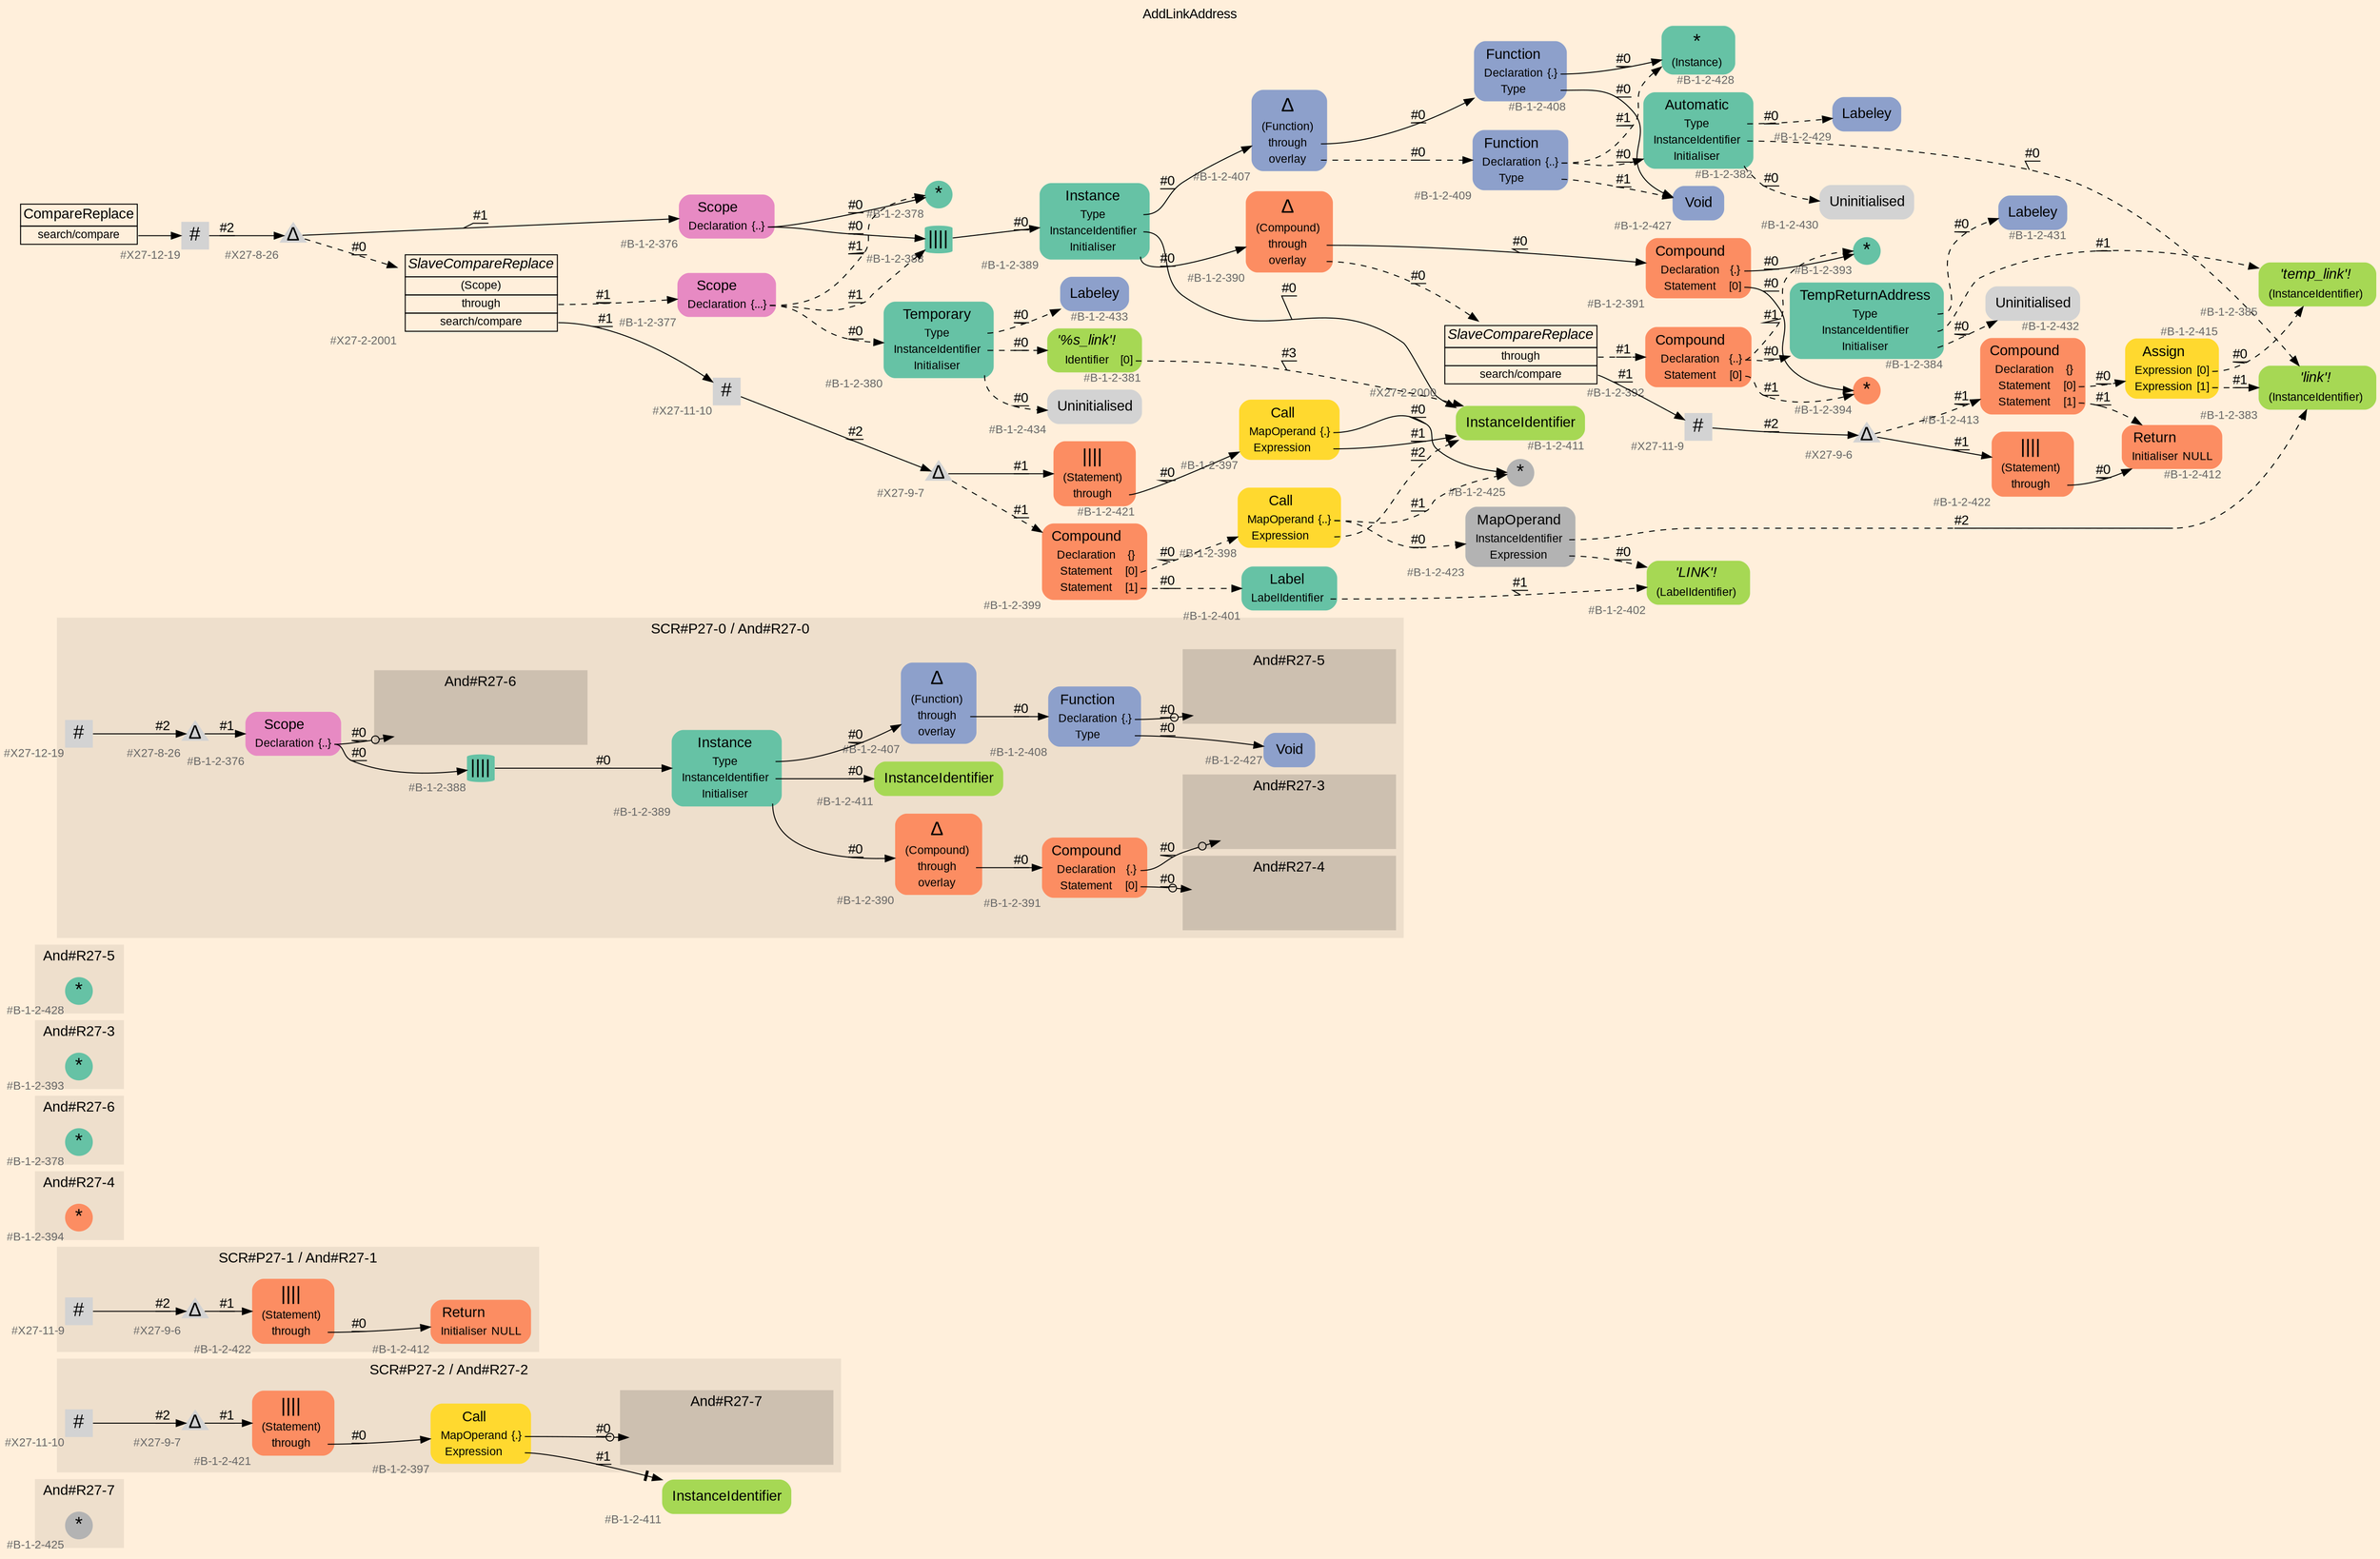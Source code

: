 digraph "AddLinkAddress" {
label = "AddLinkAddress"
labelloc = t
graph [
    rankdir = "LR"
    ranksep = 0.3
    bgcolor = antiquewhite1
    color = black
    fontcolor = black
    fontname = "Arial"
];
node [
    fontname = "Arial"
];
edge [
    fontname = "Arial"
];

// -------------------- figure And#R27-7 --------------------
// -------- region And#R27-7 ----------
subgraph "clusterAnd#R27-7" {
    label = "And#R27-7"
    style = "filled"
    color = antiquewhite2
    fontsize = "15"
    // -------- block And#R27-7/#B-1-2-425 ----------
    "And#R27-7/#B-1-2-425" [
        fillcolor = "/set28/8"
        xlabel = "#B-1-2-425"
        fontsize = "12"
        fontcolor = grey40
        shape = "circle"
        label = <<FONT COLOR="black" POINT-SIZE="20">*</FONT>>
        style = "filled"
        penwidth = 0.0
        fixedsize = true
        width = 0.4
        height = 0.4
    ];
    
}


// -------------------- figure And#R27-2 --------------------
// -------- region And#R27-2 ----------
subgraph "clusterAnd#R27-2" {
    label = "SCR#P27-2 / And#R27-2"
    style = "filled"
    color = antiquewhite2
    fontsize = "15"
    // -------- block And#R27-2/#B-1-2-397 ----------
    "And#R27-2/#B-1-2-397" [
        fillcolor = "/set28/6"
        xlabel = "#B-1-2-397"
        fontsize = "12"
        fontcolor = grey40
        shape = "plaintext"
        label = <<TABLE BORDER="0" CELLBORDER="0" CELLSPACING="0">
         <TR><TD><FONT COLOR="black" POINT-SIZE="15">Call</FONT></TD></TR>
         <TR><TD><FONT COLOR="black" POINT-SIZE="12">MapOperand</FONT></TD><TD PORT="port0"><FONT COLOR="black" POINT-SIZE="12">{.}</FONT></TD></TR>
         <TR><TD><FONT COLOR="black" POINT-SIZE="12">Expression</FONT></TD><TD PORT="port1"></TD></TR>
        </TABLE>>
        style = "rounded,filled"
    ];
    
    // -------- block And#R27-2/#B-1-2-421 ----------
    "And#R27-2/#B-1-2-421" [
        fillcolor = "/set28/2"
        xlabel = "#B-1-2-421"
        fontsize = "12"
        fontcolor = grey40
        shape = "plaintext"
        label = <<TABLE BORDER="0" CELLBORDER="0" CELLSPACING="0">
         <TR><TD><FONT COLOR="black" POINT-SIZE="20">||||</FONT></TD></TR>
         <TR><TD><FONT COLOR="black" POINT-SIZE="12">(Statement)</FONT></TD><TD PORT="port0"></TD></TR>
         <TR><TD><FONT COLOR="black" POINT-SIZE="12">through</FONT></TD><TD PORT="port1"></TD></TR>
        </TABLE>>
        style = "rounded,filled"
    ];
    
    // -------- block And#R27-2/#X27-9-7 ----------
    "And#R27-2/#X27-9-7" [
        xlabel = "#X27-9-7"
        fontsize = "12"
        fontcolor = grey40
        shape = "triangle"
        label = <<FONT COLOR="black" POINT-SIZE="20">Δ</FONT>>
        style = "filled"
        penwidth = 0.0
        fixedsize = true
        width = 0.4
        height = 0.4
    ];
    
    // -------- block And#R27-2/#X27-11-10 ----------
    "And#R27-2/#X27-11-10" [
        xlabel = "#X27-11-10"
        fontsize = "12"
        fontcolor = grey40
        shape = "square"
        label = <<FONT COLOR="black" POINT-SIZE="20">#</FONT>>
        style = "filled"
        penwidth = 0.0
        fixedsize = true
        width = 0.4
        height = 0.4
    ];
    
    // -------- region And#R27-2/And#R27-7 ----------
    subgraph "clusterAnd#R27-2/And#R27-7" {
        label = "And#R27-7"
        style = "filled"
        color = antiquewhite3
        fontsize = "15"
        // -------- block And#R27-2/And#R27-7/#B-1-2-425 ----------
        "And#R27-2/And#R27-7/#B-1-2-425" [
            fillcolor = "/set28/8"
            xlabel = "#B-1-2-425"
            fontsize = "12"
            fontcolor = grey40
            shape = "none"
            style = "invisible"
        ];
        
    }
    
}

// -------- block And#R27-2/#B-1-2-411 ----------
"And#R27-2/#B-1-2-411" [
    fillcolor = "/set28/5"
    xlabel = "#B-1-2-411"
    fontsize = "12"
    fontcolor = grey40
    shape = "plaintext"
    label = <<TABLE BORDER="0" CELLBORDER="0" CELLSPACING="0">
     <TR><TD><FONT COLOR="black" POINT-SIZE="15">InstanceIdentifier</FONT></TD></TR>
    </TABLE>>
    style = "rounded,filled"
];

"And#R27-2/#B-1-2-397":port0 -> "And#R27-2/And#R27-7/#B-1-2-425" [
    arrowhead="normalnoneodot"
    label = "#0"
    decorate = true
    color = black
    fontcolor = black
];

"And#R27-2/#B-1-2-397":port1 -> "And#R27-2/#B-1-2-411" [
    arrowhead="normalnonetee"
    label = "#1"
    decorate = true
    color = black
    fontcolor = black
];

"And#R27-2/#B-1-2-421":port1 -> "And#R27-2/#B-1-2-397" [
    label = "#0"
    decorate = true
    color = black
    fontcolor = black
];

"And#R27-2/#X27-9-7" -> "And#R27-2/#B-1-2-421" [
    label = "#1"
    decorate = true
    color = black
    fontcolor = black
];

"And#R27-2/#X27-11-10" -> "And#R27-2/#X27-9-7" [
    label = "#2"
    decorate = true
    color = black
    fontcolor = black
];


// -------------------- figure And#R27-1 --------------------
// -------- region And#R27-1 ----------
subgraph "clusterAnd#R27-1" {
    label = "SCR#P27-1 / And#R27-1"
    style = "filled"
    color = antiquewhite2
    fontsize = "15"
    // -------- block And#R27-1/#B-1-2-422 ----------
    "And#R27-1/#B-1-2-422" [
        fillcolor = "/set28/2"
        xlabel = "#B-1-2-422"
        fontsize = "12"
        fontcolor = grey40
        shape = "plaintext"
        label = <<TABLE BORDER="0" CELLBORDER="0" CELLSPACING="0">
         <TR><TD><FONT COLOR="black" POINT-SIZE="20">||||</FONT></TD></TR>
         <TR><TD><FONT COLOR="black" POINT-SIZE="12">(Statement)</FONT></TD><TD PORT="port0"></TD></TR>
         <TR><TD><FONT COLOR="black" POINT-SIZE="12">through</FONT></TD><TD PORT="port1"></TD></TR>
        </TABLE>>
        style = "rounded,filled"
    ];
    
    // -------- block And#R27-1/#B-1-2-412 ----------
    "And#R27-1/#B-1-2-412" [
        fillcolor = "/set28/2"
        xlabel = "#B-1-2-412"
        fontsize = "12"
        fontcolor = grey40
        shape = "plaintext"
        label = <<TABLE BORDER="0" CELLBORDER="0" CELLSPACING="0">
         <TR><TD><FONT COLOR="black" POINT-SIZE="15">Return</FONT></TD></TR>
         <TR><TD><FONT COLOR="black" POINT-SIZE="12">Initialiser</FONT></TD><TD PORT="port0"><FONT COLOR="black" POINT-SIZE="12">NULL</FONT></TD></TR>
        </TABLE>>
        style = "rounded,filled"
    ];
    
    // -------- block And#R27-1/#X27-9-6 ----------
    "And#R27-1/#X27-9-6" [
        xlabel = "#X27-9-6"
        fontsize = "12"
        fontcolor = grey40
        shape = "triangle"
        label = <<FONT COLOR="black" POINT-SIZE="20">Δ</FONT>>
        style = "filled"
        penwidth = 0.0
        fixedsize = true
        width = 0.4
        height = 0.4
    ];
    
    // -------- block And#R27-1/#X27-11-9 ----------
    "And#R27-1/#X27-11-9" [
        xlabel = "#X27-11-9"
        fontsize = "12"
        fontcolor = grey40
        shape = "square"
        label = <<FONT COLOR="black" POINT-SIZE="20">#</FONT>>
        style = "filled"
        penwidth = 0.0
        fixedsize = true
        width = 0.4
        height = 0.4
    ];
    
}

"And#R27-1/#B-1-2-422":port1 -> "And#R27-1/#B-1-2-412" [
    label = "#0"
    decorate = true
    color = black
    fontcolor = black
];

"And#R27-1/#X27-9-6" -> "And#R27-1/#B-1-2-422" [
    label = "#1"
    decorate = true
    color = black
    fontcolor = black
];

"And#R27-1/#X27-11-9" -> "And#R27-1/#X27-9-6" [
    label = "#2"
    decorate = true
    color = black
    fontcolor = black
];


// -------------------- figure And#R27-4 --------------------
// -------- region And#R27-4 ----------
subgraph "clusterAnd#R27-4" {
    label = "And#R27-4"
    style = "filled"
    color = antiquewhite2
    fontsize = "15"
    // -------- block And#R27-4/#B-1-2-394 ----------
    "And#R27-4/#B-1-2-394" [
        fillcolor = "/set28/2"
        xlabel = "#B-1-2-394"
        fontsize = "12"
        fontcolor = grey40
        shape = "circle"
        label = <<FONT COLOR="black" POINT-SIZE="20">*</FONT>>
        style = "filled"
        penwidth = 0.0
        fixedsize = true
        width = 0.4
        height = 0.4
    ];
    
}


// -------------------- figure And#R27-6 --------------------
// -------- region And#R27-6 ----------
subgraph "clusterAnd#R27-6" {
    label = "And#R27-6"
    style = "filled"
    color = antiquewhite2
    fontsize = "15"
    // -------- block And#R27-6/#B-1-2-378 ----------
    "And#R27-6/#B-1-2-378" [
        fillcolor = "/set28/1"
        xlabel = "#B-1-2-378"
        fontsize = "12"
        fontcolor = grey40
        shape = "circle"
        label = <<FONT COLOR="black" POINT-SIZE="20">*</FONT>>
        style = "filled"
        penwidth = 0.0
        fixedsize = true
        width = 0.4
        height = 0.4
    ];
    
}


// -------------------- figure And#R27-3 --------------------
// -------- region And#R27-3 ----------
subgraph "clusterAnd#R27-3" {
    label = "And#R27-3"
    style = "filled"
    color = antiquewhite2
    fontsize = "15"
    // -------- block And#R27-3/#B-1-2-393 ----------
    "And#R27-3/#B-1-2-393" [
        fillcolor = "/set28/1"
        xlabel = "#B-1-2-393"
        fontsize = "12"
        fontcolor = grey40
        shape = "circle"
        label = <<FONT COLOR="black" POINT-SIZE="20">*</FONT>>
        style = "filled"
        penwidth = 0.0
        fixedsize = true
        width = 0.4
        height = 0.4
    ];
    
}


// -------------------- figure And#R27-5 --------------------
// -------- region And#R27-5 ----------
subgraph "clusterAnd#R27-5" {
    label = "And#R27-5"
    style = "filled"
    color = antiquewhite2
    fontsize = "15"
    // -------- block And#R27-5/#B-1-2-428 ----------
    "And#R27-5/#B-1-2-428" [
        fillcolor = "/set28/1"
        xlabel = "#B-1-2-428"
        fontsize = "12"
        fontcolor = grey40
        shape = "circle"
        label = <<FONT COLOR="black" POINT-SIZE="20">*</FONT>>
        style = "filled"
        penwidth = 0.0
        fixedsize = true
        width = 0.4
        height = 0.4
    ];
    
}


// -------------------- figure And#R27-0 --------------------
// -------- region And#R27-0 ----------
subgraph "clusterAnd#R27-0" {
    label = "SCR#P27-0 / And#R27-0"
    style = "filled"
    color = antiquewhite2
    fontsize = "15"
    // -------- block And#R27-0/#B-1-2-408 ----------
    "And#R27-0/#B-1-2-408" [
        fillcolor = "/set28/3"
        xlabel = "#B-1-2-408"
        fontsize = "12"
        fontcolor = grey40
        shape = "plaintext"
        label = <<TABLE BORDER="0" CELLBORDER="0" CELLSPACING="0">
         <TR><TD><FONT COLOR="black" POINT-SIZE="15">Function</FONT></TD></TR>
         <TR><TD><FONT COLOR="black" POINT-SIZE="12">Declaration</FONT></TD><TD PORT="port0"><FONT COLOR="black" POINT-SIZE="12">{.}</FONT></TD></TR>
         <TR><TD><FONT COLOR="black" POINT-SIZE="12">Type</FONT></TD><TD PORT="port1"></TD></TR>
        </TABLE>>
        style = "rounded,filled"
    ];
    
    // -------- block And#R27-0/#B-1-2-391 ----------
    "And#R27-0/#B-1-2-391" [
        fillcolor = "/set28/2"
        xlabel = "#B-1-2-391"
        fontsize = "12"
        fontcolor = grey40
        shape = "plaintext"
        label = <<TABLE BORDER="0" CELLBORDER="0" CELLSPACING="0">
         <TR><TD><FONT COLOR="black" POINT-SIZE="15">Compound</FONT></TD></TR>
         <TR><TD><FONT COLOR="black" POINT-SIZE="12">Declaration</FONT></TD><TD PORT="port0"><FONT COLOR="black" POINT-SIZE="12">{.}</FONT></TD></TR>
         <TR><TD><FONT COLOR="black" POINT-SIZE="12">Statement</FONT></TD><TD PORT="port1"><FONT COLOR="black" POINT-SIZE="12">[0]</FONT></TD></TR>
        </TABLE>>
        style = "rounded,filled"
    ];
    
    // -------- block And#R27-0/#B-1-2-389 ----------
    "And#R27-0/#B-1-2-389" [
        fillcolor = "/set28/1"
        xlabel = "#B-1-2-389"
        fontsize = "12"
        fontcolor = grey40
        shape = "plaintext"
        label = <<TABLE BORDER="0" CELLBORDER="0" CELLSPACING="0">
         <TR><TD><FONT COLOR="black" POINT-SIZE="15">Instance</FONT></TD></TR>
         <TR><TD><FONT COLOR="black" POINT-SIZE="12">Type</FONT></TD><TD PORT="port0"></TD></TR>
         <TR><TD><FONT COLOR="black" POINT-SIZE="12">InstanceIdentifier</FONT></TD><TD PORT="port1"></TD></TR>
         <TR><TD><FONT COLOR="black" POINT-SIZE="12">Initialiser</FONT></TD><TD PORT="port2"></TD></TR>
        </TABLE>>
        style = "rounded,filled"
    ];
    
    // -------- block And#R27-0/#B-1-2-407 ----------
    "And#R27-0/#B-1-2-407" [
        fillcolor = "/set28/3"
        xlabel = "#B-1-2-407"
        fontsize = "12"
        fontcolor = grey40
        shape = "plaintext"
        label = <<TABLE BORDER="0" CELLBORDER="0" CELLSPACING="0">
         <TR><TD><FONT COLOR="black" POINT-SIZE="20">Δ</FONT></TD></TR>
         <TR><TD><FONT COLOR="black" POINT-SIZE="12">(Function)</FONT></TD><TD PORT="port0"></TD></TR>
         <TR><TD><FONT COLOR="black" POINT-SIZE="12">through</FONT></TD><TD PORT="port1"></TD></TR>
         <TR><TD><FONT COLOR="black" POINT-SIZE="12">overlay</FONT></TD><TD PORT="port2"></TD></TR>
        </TABLE>>
        style = "rounded,filled"
    ];
    
    // -------- block And#R27-0/#B-1-2-390 ----------
    "And#R27-0/#B-1-2-390" [
        fillcolor = "/set28/2"
        xlabel = "#B-1-2-390"
        fontsize = "12"
        fontcolor = grey40
        shape = "plaintext"
        label = <<TABLE BORDER="0" CELLBORDER="0" CELLSPACING="0">
         <TR><TD><FONT COLOR="black" POINT-SIZE="20">Δ</FONT></TD></TR>
         <TR><TD><FONT COLOR="black" POINT-SIZE="12">(Compound)</FONT></TD><TD PORT="port0"></TD></TR>
         <TR><TD><FONT COLOR="black" POINT-SIZE="12">through</FONT></TD><TD PORT="port1"></TD></TR>
         <TR><TD><FONT COLOR="black" POINT-SIZE="12">overlay</FONT></TD><TD PORT="port2"></TD></TR>
        </TABLE>>
        style = "rounded,filled"
    ];
    
    // -------- block And#R27-0/#B-1-2-376 ----------
    "And#R27-0/#B-1-2-376" [
        fillcolor = "/set28/4"
        xlabel = "#B-1-2-376"
        fontsize = "12"
        fontcolor = grey40
        shape = "plaintext"
        label = <<TABLE BORDER="0" CELLBORDER="0" CELLSPACING="0">
         <TR><TD><FONT COLOR="black" POINT-SIZE="15">Scope</FONT></TD></TR>
         <TR><TD><FONT COLOR="black" POINT-SIZE="12">Declaration</FONT></TD><TD PORT="port0"><FONT COLOR="black" POINT-SIZE="12">{..}</FONT></TD></TR>
        </TABLE>>
        style = "rounded,filled"
    ];
    
    // -------- block And#R27-0/#B-1-2-388 ----------
    "And#R27-0/#B-1-2-388" [
        fillcolor = "/set28/1"
        xlabel = "#B-1-2-388"
        fontsize = "12"
        fontcolor = grey40
        shape = "cylinder"
        label = <<FONT COLOR="black" POINT-SIZE="20">||||</FONT>>
        style = "filled"
        penwidth = 0.0
        fixedsize = true
        width = 0.4
        height = 0.4
    ];
    
    // -------- block And#R27-0/#X27-12-19 ----------
    "And#R27-0/#X27-12-19" [
        xlabel = "#X27-12-19"
        fontsize = "12"
        fontcolor = grey40
        shape = "square"
        label = <<FONT COLOR="black" POINT-SIZE="20">#</FONT>>
        style = "filled"
        penwidth = 0.0
        fixedsize = true
        width = 0.4
        height = 0.4
    ];
    
    // -------- block And#R27-0/#B-1-2-427 ----------
    "And#R27-0/#B-1-2-427" [
        fillcolor = "/set28/3"
        xlabel = "#B-1-2-427"
        fontsize = "12"
        fontcolor = grey40
        shape = "plaintext"
        label = <<TABLE BORDER="0" CELLBORDER="0" CELLSPACING="0">
         <TR><TD><FONT COLOR="black" POINT-SIZE="15">Void</FONT></TD></TR>
        </TABLE>>
        style = "rounded,filled"
    ];
    
    // -------- block And#R27-0/#X27-8-26 ----------
    "And#R27-0/#X27-8-26" [
        xlabel = "#X27-8-26"
        fontsize = "12"
        fontcolor = grey40
        shape = "triangle"
        label = <<FONT COLOR="black" POINT-SIZE="20">Δ</FONT>>
        style = "filled"
        penwidth = 0.0
        fixedsize = true
        width = 0.4
        height = 0.4
    ];
    
    // -------- block And#R27-0/#B-1-2-411 ----------
    "And#R27-0/#B-1-2-411" [
        fillcolor = "/set28/5"
        xlabel = "#B-1-2-411"
        fontsize = "12"
        fontcolor = grey40
        shape = "plaintext"
        label = <<TABLE BORDER="0" CELLBORDER="0" CELLSPACING="0">
         <TR><TD><FONT COLOR="black" POINT-SIZE="15">InstanceIdentifier</FONT></TD></TR>
        </TABLE>>
        style = "rounded,filled"
    ];
    
    // -------- region And#R27-0/And#R27-3 ----------
    subgraph "clusterAnd#R27-0/And#R27-3" {
        label = "And#R27-3"
        style = "filled"
        color = antiquewhite3
        fontsize = "15"
        // -------- block And#R27-0/And#R27-3/#B-1-2-393 ----------
        "And#R27-0/And#R27-3/#B-1-2-393" [
            fillcolor = "/set28/1"
            xlabel = "#B-1-2-393"
            fontsize = "12"
            fontcolor = grey40
            shape = "none"
            style = "invisible"
        ];
        
    }
    
    // -------- region And#R27-0/And#R27-4 ----------
    subgraph "clusterAnd#R27-0/And#R27-4" {
        label = "And#R27-4"
        style = "filled"
        color = antiquewhite3
        fontsize = "15"
        // -------- block And#R27-0/And#R27-4/#B-1-2-394 ----------
        "And#R27-0/And#R27-4/#B-1-2-394" [
            fillcolor = "/set28/2"
            xlabel = "#B-1-2-394"
            fontsize = "12"
            fontcolor = grey40
            shape = "none"
            style = "invisible"
        ];
        
    }
    
    // -------- region And#R27-0/And#R27-5 ----------
    subgraph "clusterAnd#R27-0/And#R27-5" {
        label = "And#R27-5"
        style = "filled"
        color = antiquewhite3
        fontsize = "15"
        // -------- block And#R27-0/And#R27-5/#B-1-2-428 ----------
        "And#R27-0/And#R27-5/#B-1-2-428" [
            fillcolor = "/set28/1"
            xlabel = "#B-1-2-428"
            fontsize = "12"
            fontcolor = grey40
            shape = "none"
            style = "invisible"
        ];
        
    }
    
    // -------- region And#R27-0/And#R27-6 ----------
    subgraph "clusterAnd#R27-0/And#R27-6" {
        label = "And#R27-6"
        style = "filled"
        color = antiquewhite3
        fontsize = "15"
        // -------- block And#R27-0/And#R27-6/#B-1-2-378 ----------
        "And#R27-0/And#R27-6/#B-1-2-378" [
            fillcolor = "/set28/1"
            xlabel = "#B-1-2-378"
            fontsize = "12"
            fontcolor = grey40
            shape = "none"
            style = "invisible"
        ];
        
    }
    
}

"And#R27-0/#B-1-2-408":port0 -> "And#R27-0/And#R27-5/#B-1-2-428" [
    arrowhead="normalnoneodot"
    label = "#0"
    decorate = true
    color = black
    fontcolor = black
];

"And#R27-0/#B-1-2-408":port1 -> "And#R27-0/#B-1-2-427" [
    label = "#0"
    decorate = true
    color = black
    fontcolor = black
];

"And#R27-0/#B-1-2-391":port0 -> "And#R27-0/And#R27-3/#B-1-2-393" [
    arrowhead="normalnoneodot"
    label = "#0"
    decorate = true
    color = black
    fontcolor = black
];

"And#R27-0/#B-1-2-391":port1 -> "And#R27-0/And#R27-4/#B-1-2-394" [
    arrowhead="normalnoneodot"
    label = "#0"
    decorate = true
    color = black
    fontcolor = black
];

"And#R27-0/#B-1-2-389":port0 -> "And#R27-0/#B-1-2-407" [
    label = "#0"
    decorate = true
    color = black
    fontcolor = black
];

"And#R27-0/#B-1-2-389":port1 -> "And#R27-0/#B-1-2-411" [
    label = "#0"
    decorate = true
    color = black
    fontcolor = black
];

"And#R27-0/#B-1-2-389":port2 -> "And#R27-0/#B-1-2-390" [
    label = "#0"
    decorate = true
    color = black
    fontcolor = black
];

"And#R27-0/#B-1-2-407":port1 -> "And#R27-0/#B-1-2-408" [
    label = "#0"
    decorate = true
    color = black
    fontcolor = black
];

"And#R27-0/#B-1-2-390":port1 -> "And#R27-0/#B-1-2-391" [
    label = "#0"
    decorate = true
    color = black
    fontcolor = black
];

"And#R27-0/#B-1-2-376":port0 -> "And#R27-0/#B-1-2-388" [
    label = "#0"
    decorate = true
    color = black
    fontcolor = black
];

"And#R27-0/#B-1-2-376":port0 -> "And#R27-0/And#R27-6/#B-1-2-378" [
    arrowhead="normalnoneodot"
    label = "#0"
    decorate = true
    color = black
    fontcolor = black
];

"And#R27-0/#B-1-2-388" -> "And#R27-0/#B-1-2-389" [
    label = "#0"
    decorate = true
    color = black
    fontcolor = black
];

"And#R27-0/#X27-12-19" -> "And#R27-0/#X27-8-26" [
    label = "#2"
    decorate = true
    color = black
    fontcolor = black
];

"And#R27-0/#X27-8-26" -> "And#R27-0/#B-1-2-376" [
    label = "#1"
    decorate = true
    color = black
    fontcolor = black
];


// -------------------- transformation figure --------------------
// -------- block CR#X27-10-27 ----------
"CR#X27-10-27" [
    fillcolor = antiquewhite1
    fontsize = "12"
    fontcolor = grey40
    shape = "plaintext"
    label = <<TABLE BORDER="0" CELLBORDER="1" CELLSPACING="0">
     <TR><TD><FONT COLOR="black" POINT-SIZE="15">CompareReplace</FONT></TD></TR>
     <TR><TD PORT="port0"><FONT COLOR="black" POINT-SIZE="12">search/compare</FONT></TD></TR>
    </TABLE>>
    style = "filled"
    color = black
];

// -------- block #X27-12-19 ----------
"#X27-12-19" [
    xlabel = "#X27-12-19"
    fontsize = "12"
    fontcolor = grey40
    shape = "square"
    label = <<FONT COLOR="black" POINT-SIZE="20">#</FONT>>
    style = "filled"
    penwidth = 0.0
    fixedsize = true
    width = 0.4
    height = 0.4
];

// -------- block #X27-8-26 ----------
"#X27-8-26" [
    xlabel = "#X27-8-26"
    fontsize = "12"
    fontcolor = grey40
    shape = "triangle"
    label = <<FONT COLOR="black" POINT-SIZE="20">Δ</FONT>>
    style = "filled"
    penwidth = 0.0
    fixedsize = true
    width = 0.4
    height = 0.4
];

// -------- block #B-1-2-376 ----------
"#B-1-2-376" [
    fillcolor = "/set28/4"
    xlabel = "#B-1-2-376"
    fontsize = "12"
    fontcolor = grey40
    shape = "plaintext"
    label = <<TABLE BORDER="0" CELLBORDER="0" CELLSPACING="0">
     <TR><TD><FONT COLOR="black" POINT-SIZE="15">Scope</FONT></TD></TR>
     <TR><TD><FONT COLOR="black" POINT-SIZE="12">Declaration</FONT></TD><TD PORT="port0"><FONT COLOR="black" POINT-SIZE="12">{..}</FONT></TD></TR>
    </TABLE>>
    style = "rounded,filled"
];

// -------- block #B-1-2-388 ----------
"#B-1-2-388" [
    fillcolor = "/set28/1"
    xlabel = "#B-1-2-388"
    fontsize = "12"
    fontcolor = grey40
    shape = "cylinder"
    label = <<FONT COLOR="black" POINT-SIZE="20">||||</FONT>>
    style = "filled"
    penwidth = 0.0
    fixedsize = true
    width = 0.4
    height = 0.4
];

// -------- block #B-1-2-389 ----------
"#B-1-2-389" [
    fillcolor = "/set28/1"
    xlabel = "#B-1-2-389"
    fontsize = "12"
    fontcolor = grey40
    shape = "plaintext"
    label = <<TABLE BORDER="0" CELLBORDER="0" CELLSPACING="0">
     <TR><TD><FONT COLOR="black" POINT-SIZE="15">Instance</FONT></TD></TR>
     <TR><TD><FONT COLOR="black" POINT-SIZE="12">Type</FONT></TD><TD PORT="port0"></TD></TR>
     <TR><TD><FONT COLOR="black" POINT-SIZE="12">InstanceIdentifier</FONT></TD><TD PORT="port1"></TD></TR>
     <TR><TD><FONT COLOR="black" POINT-SIZE="12">Initialiser</FONT></TD><TD PORT="port2"></TD></TR>
    </TABLE>>
    style = "rounded,filled"
];

// -------- block #B-1-2-407 ----------
"#B-1-2-407" [
    fillcolor = "/set28/3"
    xlabel = "#B-1-2-407"
    fontsize = "12"
    fontcolor = grey40
    shape = "plaintext"
    label = <<TABLE BORDER="0" CELLBORDER="0" CELLSPACING="0">
     <TR><TD><FONT COLOR="black" POINT-SIZE="20">Δ</FONT></TD></TR>
     <TR><TD><FONT COLOR="black" POINT-SIZE="12">(Function)</FONT></TD><TD PORT="port0"></TD></TR>
     <TR><TD><FONT COLOR="black" POINT-SIZE="12">through</FONT></TD><TD PORT="port1"></TD></TR>
     <TR><TD><FONT COLOR="black" POINT-SIZE="12">overlay</FONT></TD><TD PORT="port2"></TD></TR>
    </TABLE>>
    style = "rounded,filled"
];

// -------- block #B-1-2-408 ----------
"#B-1-2-408" [
    fillcolor = "/set28/3"
    xlabel = "#B-1-2-408"
    fontsize = "12"
    fontcolor = grey40
    shape = "plaintext"
    label = <<TABLE BORDER="0" CELLBORDER="0" CELLSPACING="0">
     <TR><TD><FONT COLOR="black" POINT-SIZE="15">Function</FONT></TD></TR>
     <TR><TD><FONT COLOR="black" POINT-SIZE="12">Declaration</FONT></TD><TD PORT="port0"><FONT COLOR="black" POINT-SIZE="12">{.}</FONT></TD></TR>
     <TR><TD><FONT COLOR="black" POINT-SIZE="12">Type</FONT></TD><TD PORT="port1"></TD></TR>
    </TABLE>>
    style = "rounded,filled"
];

// -------- block #B-1-2-428 ----------
"#B-1-2-428" [
    fillcolor = "/set28/1"
    xlabel = "#B-1-2-428"
    fontsize = "12"
    fontcolor = grey40
    shape = "plaintext"
    label = <<TABLE BORDER="0" CELLBORDER="0" CELLSPACING="0">
     <TR><TD><FONT COLOR="black" POINT-SIZE="20">*</FONT></TD></TR>
     <TR><TD><FONT COLOR="black" POINT-SIZE="12">(Instance)</FONT></TD><TD PORT="port0"></TD></TR>
    </TABLE>>
    style = "rounded,filled"
];

// -------- block #B-1-2-427 ----------
"#B-1-2-427" [
    fillcolor = "/set28/3"
    xlabel = "#B-1-2-427"
    fontsize = "12"
    fontcolor = grey40
    shape = "plaintext"
    label = <<TABLE BORDER="0" CELLBORDER="0" CELLSPACING="0">
     <TR><TD><FONT COLOR="black" POINT-SIZE="15">Void</FONT></TD></TR>
    </TABLE>>
    style = "rounded,filled"
];

// -------- block #B-1-2-409 ----------
"#B-1-2-409" [
    fillcolor = "/set28/3"
    xlabel = "#B-1-2-409"
    fontsize = "12"
    fontcolor = grey40
    shape = "plaintext"
    label = <<TABLE BORDER="0" CELLBORDER="0" CELLSPACING="0">
     <TR><TD><FONT COLOR="black" POINT-SIZE="15">Function</FONT></TD></TR>
     <TR><TD><FONT COLOR="black" POINT-SIZE="12">Declaration</FONT></TD><TD PORT="port0"><FONT COLOR="black" POINT-SIZE="12">{..}</FONT></TD></TR>
     <TR><TD><FONT COLOR="black" POINT-SIZE="12">Type</FONT></TD><TD PORT="port1"></TD></TR>
    </TABLE>>
    style = "rounded,filled"
];

// -------- block #B-1-2-382 ----------
"#B-1-2-382" [
    fillcolor = "/set28/1"
    xlabel = "#B-1-2-382"
    fontsize = "12"
    fontcolor = grey40
    shape = "plaintext"
    label = <<TABLE BORDER="0" CELLBORDER="0" CELLSPACING="0">
     <TR><TD><FONT COLOR="black" POINT-SIZE="15">Automatic</FONT></TD></TR>
     <TR><TD><FONT COLOR="black" POINT-SIZE="12">Type</FONT></TD><TD PORT="port0"></TD></TR>
     <TR><TD><FONT COLOR="black" POINT-SIZE="12">InstanceIdentifier</FONT></TD><TD PORT="port1"></TD></TR>
     <TR><TD><FONT COLOR="black" POINT-SIZE="12">Initialiser</FONT></TD><TD PORT="port2"></TD></TR>
    </TABLE>>
    style = "rounded,filled"
];

// -------- block #B-1-2-429 ----------
"#B-1-2-429" [
    fillcolor = "/set28/3"
    xlabel = "#B-1-2-429"
    fontsize = "12"
    fontcolor = grey40
    shape = "plaintext"
    label = <<TABLE BORDER="0" CELLBORDER="0" CELLSPACING="0">
     <TR><TD><FONT COLOR="black" POINT-SIZE="15">Labeley</FONT></TD></TR>
    </TABLE>>
    style = "rounded,filled"
];

// -------- block #B-1-2-383 ----------
"#B-1-2-383" [
    fillcolor = "/set28/5"
    xlabel = "#B-1-2-383"
    fontsize = "12"
    fontcolor = grey40
    shape = "plaintext"
    label = <<TABLE BORDER="0" CELLBORDER="0" CELLSPACING="0">
     <TR><TD><FONT COLOR="black" POINT-SIZE="15"><I>'link'!</I></FONT></TD></TR>
     <TR><TD><FONT COLOR="black" POINT-SIZE="12">(InstanceIdentifier)</FONT></TD><TD PORT="port0"></TD></TR>
    </TABLE>>
    style = "rounded,filled"
];

// -------- block #B-1-2-430 ----------
"#B-1-2-430" [
    xlabel = "#B-1-2-430"
    fontsize = "12"
    fontcolor = grey40
    shape = "plaintext"
    label = <<TABLE BORDER="0" CELLBORDER="0" CELLSPACING="0">
     <TR><TD><FONT COLOR="black" POINT-SIZE="15">Uninitialised</FONT></TD></TR>
    </TABLE>>
    style = "rounded,filled"
];

// -------- block #B-1-2-411 ----------
"#B-1-2-411" [
    fillcolor = "/set28/5"
    xlabel = "#B-1-2-411"
    fontsize = "12"
    fontcolor = grey40
    shape = "plaintext"
    label = <<TABLE BORDER="0" CELLBORDER="0" CELLSPACING="0">
     <TR><TD><FONT COLOR="black" POINT-SIZE="15">InstanceIdentifier</FONT></TD></TR>
    </TABLE>>
    style = "rounded,filled"
];

// -------- block #B-1-2-390 ----------
"#B-1-2-390" [
    fillcolor = "/set28/2"
    xlabel = "#B-1-2-390"
    fontsize = "12"
    fontcolor = grey40
    shape = "plaintext"
    label = <<TABLE BORDER="0" CELLBORDER="0" CELLSPACING="0">
     <TR><TD><FONT COLOR="black" POINT-SIZE="20">Δ</FONT></TD></TR>
     <TR><TD><FONT COLOR="black" POINT-SIZE="12">(Compound)</FONT></TD><TD PORT="port0"></TD></TR>
     <TR><TD><FONT COLOR="black" POINT-SIZE="12">through</FONT></TD><TD PORT="port1"></TD></TR>
     <TR><TD><FONT COLOR="black" POINT-SIZE="12">overlay</FONT></TD><TD PORT="port2"></TD></TR>
    </TABLE>>
    style = "rounded,filled"
];

// -------- block #B-1-2-391 ----------
"#B-1-2-391" [
    fillcolor = "/set28/2"
    xlabel = "#B-1-2-391"
    fontsize = "12"
    fontcolor = grey40
    shape = "plaintext"
    label = <<TABLE BORDER="0" CELLBORDER="0" CELLSPACING="0">
     <TR><TD><FONT COLOR="black" POINT-SIZE="15">Compound</FONT></TD></TR>
     <TR><TD><FONT COLOR="black" POINT-SIZE="12">Declaration</FONT></TD><TD PORT="port0"><FONT COLOR="black" POINT-SIZE="12">{.}</FONT></TD></TR>
     <TR><TD><FONT COLOR="black" POINT-SIZE="12">Statement</FONT></TD><TD PORT="port1"><FONT COLOR="black" POINT-SIZE="12">[0]</FONT></TD></TR>
    </TABLE>>
    style = "rounded,filled"
];

// -------- block #B-1-2-393 ----------
"#B-1-2-393" [
    fillcolor = "/set28/1"
    xlabel = "#B-1-2-393"
    fontsize = "12"
    fontcolor = grey40
    shape = "circle"
    label = <<FONT COLOR="black" POINT-SIZE="20">*</FONT>>
    style = "filled"
    penwidth = 0.0
    fixedsize = true
    width = 0.4
    height = 0.4
];

// -------- block #B-1-2-394 ----------
"#B-1-2-394" [
    fillcolor = "/set28/2"
    xlabel = "#B-1-2-394"
    fontsize = "12"
    fontcolor = grey40
    shape = "circle"
    label = <<FONT COLOR="black" POINT-SIZE="20">*</FONT>>
    style = "filled"
    penwidth = 0.0
    fixedsize = true
    width = 0.4
    height = 0.4
];

// -------- block #X27-2-2000 ----------
"#X27-2-2000" [
    fillcolor = antiquewhite1
    xlabel = "#X27-2-2000"
    fontsize = "12"
    fontcolor = grey40
    shape = "plaintext"
    label = <<TABLE BORDER="0" CELLBORDER="1" CELLSPACING="0">
     <TR><TD><FONT COLOR="black" POINT-SIZE="15"><I>SlaveCompareReplace</I></FONT></TD></TR>
     <TR><TD PORT="port0"><FONT COLOR="black" POINT-SIZE="12">through</FONT></TD></TR>
     <TR><TD PORT="port1"><FONT COLOR="black" POINT-SIZE="12">search/compare</FONT></TD></TR>
    </TABLE>>
    style = "filled"
    color = black
];

// -------- block #B-1-2-392 ----------
"#B-1-2-392" [
    fillcolor = "/set28/2"
    xlabel = "#B-1-2-392"
    fontsize = "12"
    fontcolor = grey40
    shape = "plaintext"
    label = <<TABLE BORDER="0" CELLBORDER="0" CELLSPACING="0">
     <TR><TD><FONT COLOR="black" POINT-SIZE="15">Compound</FONT></TD></TR>
     <TR><TD><FONT COLOR="black" POINT-SIZE="12">Declaration</FONT></TD><TD PORT="port0"><FONT COLOR="black" POINT-SIZE="12">{..}</FONT></TD></TR>
     <TR><TD><FONT COLOR="black" POINT-SIZE="12">Statement</FONT></TD><TD PORT="port1"><FONT COLOR="black" POINT-SIZE="12">[0]</FONT></TD></TR>
    </TABLE>>
    style = "rounded,filled"
];

// -------- block #B-1-2-384 ----------
"#B-1-2-384" [
    fillcolor = "/set28/1"
    xlabel = "#B-1-2-384"
    fontsize = "12"
    fontcolor = grey40
    shape = "plaintext"
    label = <<TABLE BORDER="0" CELLBORDER="0" CELLSPACING="0">
     <TR><TD><FONT COLOR="black" POINT-SIZE="15">TempReturnAddress</FONT></TD></TR>
     <TR><TD><FONT COLOR="black" POINT-SIZE="12">Type</FONT></TD><TD PORT="port0"></TD></TR>
     <TR><TD><FONT COLOR="black" POINT-SIZE="12">InstanceIdentifier</FONT></TD><TD PORT="port1"></TD></TR>
     <TR><TD><FONT COLOR="black" POINT-SIZE="12">Initialiser</FONT></TD><TD PORT="port2"></TD></TR>
    </TABLE>>
    style = "rounded,filled"
];

// -------- block #B-1-2-431 ----------
"#B-1-2-431" [
    fillcolor = "/set28/3"
    xlabel = "#B-1-2-431"
    fontsize = "12"
    fontcolor = grey40
    shape = "plaintext"
    label = <<TABLE BORDER="0" CELLBORDER="0" CELLSPACING="0">
     <TR><TD><FONT COLOR="black" POINT-SIZE="15">Labeley</FONT></TD></TR>
    </TABLE>>
    style = "rounded,filled"
];

// -------- block #B-1-2-385 ----------
"#B-1-2-385" [
    fillcolor = "/set28/5"
    xlabel = "#B-1-2-385"
    fontsize = "12"
    fontcolor = grey40
    shape = "plaintext"
    label = <<TABLE BORDER="0" CELLBORDER="0" CELLSPACING="0">
     <TR><TD><FONT COLOR="black" POINT-SIZE="15"><I>'temp_link'!</I></FONT></TD></TR>
     <TR><TD><FONT COLOR="black" POINT-SIZE="12">(InstanceIdentifier)</FONT></TD><TD PORT="port0"></TD></TR>
    </TABLE>>
    style = "rounded,filled"
];

// -------- block #B-1-2-432 ----------
"#B-1-2-432" [
    xlabel = "#B-1-2-432"
    fontsize = "12"
    fontcolor = grey40
    shape = "plaintext"
    label = <<TABLE BORDER="0" CELLBORDER="0" CELLSPACING="0">
     <TR><TD><FONT COLOR="black" POINT-SIZE="15">Uninitialised</FONT></TD></TR>
    </TABLE>>
    style = "rounded,filled"
];

// -------- block #X27-11-9 ----------
"#X27-11-9" [
    xlabel = "#X27-11-9"
    fontsize = "12"
    fontcolor = grey40
    shape = "square"
    label = <<FONT COLOR="black" POINT-SIZE="20">#</FONT>>
    style = "filled"
    penwidth = 0.0
    fixedsize = true
    width = 0.4
    height = 0.4
];

// -------- block #X27-9-6 ----------
"#X27-9-6" [
    xlabel = "#X27-9-6"
    fontsize = "12"
    fontcolor = grey40
    shape = "triangle"
    label = <<FONT COLOR="black" POINT-SIZE="20">Δ</FONT>>
    style = "filled"
    penwidth = 0.0
    fixedsize = true
    width = 0.4
    height = 0.4
];

// -------- block #B-1-2-422 ----------
"#B-1-2-422" [
    fillcolor = "/set28/2"
    xlabel = "#B-1-2-422"
    fontsize = "12"
    fontcolor = grey40
    shape = "plaintext"
    label = <<TABLE BORDER="0" CELLBORDER="0" CELLSPACING="0">
     <TR><TD><FONT COLOR="black" POINT-SIZE="20">||||</FONT></TD></TR>
     <TR><TD><FONT COLOR="black" POINT-SIZE="12">(Statement)</FONT></TD><TD PORT="port0"></TD></TR>
     <TR><TD><FONT COLOR="black" POINT-SIZE="12">through</FONT></TD><TD PORT="port1"></TD></TR>
    </TABLE>>
    style = "rounded,filled"
];

// -------- block #B-1-2-412 ----------
"#B-1-2-412" [
    fillcolor = "/set28/2"
    xlabel = "#B-1-2-412"
    fontsize = "12"
    fontcolor = grey40
    shape = "plaintext"
    label = <<TABLE BORDER="0" CELLBORDER="0" CELLSPACING="0">
     <TR><TD><FONT COLOR="black" POINT-SIZE="15">Return</FONT></TD></TR>
     <TR><TD><FONT COLOR="black" POINT-SIZE="12">Initialiser</FONT></TD><TD PORT="port0"><FONT COLOR="black" POINT-SIZE="12">NULL</FONT></TD></TR>
    </TABLE>>
    style = "rounded,filled"
];

// -------- block #B-1-2-413 ----------
"#B-1-2-413" [
    fillcolor = "/set28/2"
    xlabel = "#B-1-2-413"
    fontsize = "12"
    fontcolor = grey40
    shape = "plaintext"
    label = <<TABLE BORDER="0" CELLBORDER="0" CELLSPACING="0">
     <TR><TD><FONT COLOR="black" POINT-SIZE="15">Compound</FONT></TD></TR>
     <TR><TD><FONT COLOR="black" POINT-SIZE="12">Declaration</FONT></TD><TD PORT="port0"><FONT COLOR="black" POINT-SIZE="12">{}</FONT></TD></TR>
     <TR><TD><FONT COLOR="black" POINT-SIZE="12">Statement</FONT></TD><TD PORT="port1"><FONT COLOR="black" POINT-SIZE="12">[0]</FONT></TD></TR>
     <TR><TD><FONT COLOR="black" POINT-SIZE="12">Statement</FONT></TD><TD PORT="port2"><FONT COLOR="black" POINT-SIZE="12">[1]</FONT></TD></TR>
    </TABLE>>
    style = "rounded,filled"
];

// -------- block #B-1-2-415 ----------
"#B-1-2-415" [
    fillcolor = "/set28/6"
    xlabel = "#B-1-2-415"
    fontsize = "12"
    fontcolor = grey40
    shape = "plaintext"
    label = <<TABLE BORDER="0" CELLBORDER="0" CELLSPACING="0">
     <TR><TD><FONT COLOR="black" POINT-SIZE="15">Assign</FONT></TD></TR>
     <TR><TD><FONT COLOR="black" POINT-SIZE="12">Expression</FONT></TD><TD PORT="port0"><FONT COLOR="black" POINT-SIZE="12">[0]</FONT></TD></TR>
     <TR><TD><FONT COLOR="black" POINT-SIZE="12">Expression</FONT></TD><TD PORT="port1"><FONT COLOR="black" POINT-SIZE="12">[1]</FONT></TD></TR>
    </TABLE>>
    style = "rounded,filled"
];

// -------- block #B-1-2-378 ----------
"#B-1-2-378" [
    fillcolor = "/set28/1"
    xlabel = "#B-1-2-378"
    fontsize = "12"
    fontcolor = grey40
    shape = "circle"
    label = <<FONT COLOR="black" POINT-SIZE="20">*</FONT>>
    style = "filled"
    penwidth = 0.0
    fixedsize = true
    width = 0.4
    height = 0.4
];

// -------- block #X27-2-2001 ----------
"#X27-2-2001" [
    fillcolor = antiquewhite1
    xlabel = "#X27-2-2001"
    fontsize = "12"
    fontcolor = grey40
    shape = "plaintext"
    label = <<TABLE BORDER="0" CELLBORDER="1" CELLSPACING="0">
     <TR><TD><FONT COLOR="black" POINT-SIZE="15"><I>SlaveCompareReplace</I></FONT></TD></TR>
     <TR><TD PORT="port0"><FONT COLOR="black" POINT-SIZE="12">(Scope)</FONT></TD></TR>
     <TR><TD PORT="port1"><FONT COLOR="black" POINT-SIZE="12">through</FONT></TD></TR>
     <TR><TD PORT="port2"><FONT COLOR="black" POINT-SIZE="12">search/compare</FONT></TD></TR>
    </TABLE>>
    style = "filled"
    color = black
];

// -------- block #B-1-2-377 ----------
"#B-1-2-377" [
    fillcolor = "/set28/4"
    xlabel = "#B-1-2-377"
    fontsize = "12"
    fontcolor = grey40
    shape = "plaintext"
    label = <<TABLE BORDER="0" CELLBORDER="0" CELLSPACING="0">
     <TR><TD><FONT COLOR="black" POINT-SIZE="15">Scope</FONT></TD></TR>
     <TR><TD><FONT COLOR="black" POINT-SIZE="12">Declaration</FONT></TD><TD PORT="port0"><FONT COLOR="black" POINT-SIZE="12">{...}</FONT></TD></TR>
    </TABLE>>
    style = "rounded,filled"
];

// -------- block #B-1-2-380 ----------
"#B-1-2-380" [
    fillcolor = "/set28/1"
    xlabel = "#B-1-2-380"
    fontsize = "12"
    fontcolor = grey40
    shape = "plaintext"
    label = <<TABLE BORDER="0" CELLBORDER="0" CELLSPACING="0">
     <TR><TD><FONT COLOR="black" POINT-SIZE="15">Temporary</FONT></TD></TR>
     <TR><TD><FONT COLOR="black" POINT-SIZE="12">Type</FONT></TD><TD PORT="port0"></TD></TR>
     <TR><TD><FONT COLOR="black" POINT-SIZE="12">InstanceIdentifier</FONT></TD><TD PORT="port1"></TD></TR>
     <TR><TD><FONT COLOR="black" POINT-SIZE="12">Initialiser</FONT></TD><TD PORT="port2"></TD></TR>
    </TABLE>>
    style = "rounded,filled"
];

// -------- block #B-1-2-433 ----------
"#B-1-2-433" [
    fillcolor = "/set28/3"
    xlabel = "#B-1-2-433"
    fontsize = "12"
    fontcolor = grey40
    shape = "plaintext"
    label = <<TABLE BORDER="0" CELLBORDER="0" CELLSPACING="0">
     <TR><TD><FONT COLOR="black" POINT-SIZE="15">Labeley</FONT></TD></TR>
    </TABLE>>
    style = "rounded,filled"
];

// -------- block #B-1-2-381 ----------
"#B-1-2-381" [
    fillcolor = "/set28/5"
    xlabel = "#B-1-2-381"
    fontsize = "12"
    fontcolor = grey40
    shape = "plaintext"
    label = <<TABLE BORDER="0" CELLBORDER="0" CELLSPACING="0">
     <TR><TD><FONT COLOR="black" POINT-SIZE="15"><I>'%s_link'!</I></FONT></TD></TR>
     <TR><TD><FONT COLOR="black" POINT-SIZE="12">Identifier</FONT></TD><TD PORT="port0"><FONT COLOR="black" POINT-SIZE="12">[0]</FONT></TD></TR>
    </TABLE>>
    style = "rounded,filled"
];

// -------- block #B-1-2-434 ----------
"#B-1-2-434" [
    xlabel = "#B-1-2-434"
    fontsize = "12"
    fontcolor = grey40
    shape = "plaintext"
    label = <<TABLE BORDER="0" CELLBORDER="0" CELLSPACING="0">
     <TR><TD><FONT COLOR="black" POINT-SIZE="15">Uninitialised</FONT></TD></TR>
    </TABLE>>
    style = "rounded,filled"
];

// -------- block #X27-11-10 ----------
"#X27-11-10" [
    xlabel = "#X27-11-10"
    fontsize = "12"
    fontcolor = grey40
    shape = "square"
    label = <<FONT COLOR="black" POINT-SIZE="20">#</FONT>>
    style = "filled"
    penwidth = 0.0
    fixedsize = true
    width = 0.4
    height = 0.4
];

// -------- block #X27-9-7 ----------
"#X27-9-7" [
    xlabel = "#X27-9-7"
    fontsize = "12"
    fontcolor = grey40
    shape = "triangle"
    label = <<FONT COLOR="black" POINT-SIZE="20">Δ</FONT>>
    style = "filled"
    penwidth = 0.0
    fixedsize = true
    width = 0.4
    height = 0.4
];

// -------- block #B-1-2-421 ----------
"#B-1-2-421" [
    fillcolor = "/set28/2"
    xlabel = "#B-1-2-421"
    fontsize = "12"
    fontcolor = grey40
    shape = "plaintext"
    label = <<TABLE BORDER="0" CELLBORDER="0" CELLSPACING="0">
     <TR><TD><FONT COLOR="black" POINT-SIZE="20">||||</FONT></TD></TR>
     <TR><TD><FONT COLOR="black" POINT-SIZE="12">(Statement)</FONT></TD><TD PORT="port0"></TD></TR>
     <TR><TD><FONT COLOR="black" POINT-SIZE="12">through</FONT></TD><TD PORT="port1"></TD></TR>
    </TABLE>>
    style = "rounded,filled"
];

// -------- block #B-1-2-397 ----------
"#B-1-2-397" [
    fillcolor = "/set28/6"
    xlabel = "#B-1-2-397"
    fontsize = "12"
    fontcolor = grey40
    shape = "plaintext"
    label = <<TABLE BORDER="0" CELLBORDER="0" CELLSPACING="0">
     <TR><TD><FONT COLOR="black" POINT-SIZE="15">Call</FONT></TD></TR>
     <TR><TD><FONT COLOR="black" POINT-SIZE="12">MapOperand</FONT></TD><TD PORT="port0"><FONT COLOR="black" POINT-SIZE="12">{.}</FONT></TD></TR>
     <TR><TD><FONT COLOR="black" POINT-SIZE="12">Expression</FONT></TD><TD PORT="port1"></TD></TR>
    </TABLE>>
    style = "rounded,filled"
];

// -------- block #B-1-2-425 ----------
"#B-1-2-425" [
    fillcolor = "/set28/8"
    xlabel = "#B-1-2-425"
    fontsize = "12"
    fontcolor = grey40
    shape = "circle"
    label = <<FONT COLOR="black" POINT-SIZE="20">*</FONT>>
    style = "filled"
    penwidth = 0.0
    fixedsize = true
    width = 0.4
    height = 0.4
];

// -------- block #B-1-2-399 ----------
"#B-1-2-399" [
    fillcolor = "/set28/2"
    xlabel = "#B-1-2-399"
    fontsize = "12"
    fontcolor = grey40
    shape = "plaintext"
    label = <<TABLE BORDER="0" CELLBORDER="0" CELLSPACING="0">
     <TR><TD><FONT COLOR="black" POINT-SIZE="15">Compound</FONT></TD></TR>
     <TR><TD><FONT COLOR="black" POINT-SIZE="12">Declaration</FONT></TD><TD PORT="port0"><FONT COLOR="black" POINT-SIZE="12">{}</FONT></TD></TR>
     <TR><TD><FONT COLOR="black" POINT-SIZE="12">Statement</FONT></TD><TD PORT="port1"><FONT COLOR="black" POINT-SIZE="12">[0]</FONT></TD></TR>
     <TR><TD><FONT COLOR="black" POINT-SIZE="12">Statement</FONT></TD><TD PORT="port2"><FONT COLOR="black" POINT-SIZE="12">[1]</FONT></TD></TR>
    </TABLE>>
    style = "rounded,filled"
];

// -------- block #B-1-2-398 ----------
"#B-1-2-398" [
    fillcolor = "/set28/6"
    xlabel = "#B-1-2-398"
    fontsize = "12"
    fontcolor = grey40
    shape = "plaintext"
    label = <<TABLE BORDER="0" CELLBORDER="0" CELLSPACING="0">
     <TR><TD><FONT COLOR="black" POINT-SIZE="15">Call</FONT></TD></TR>
     <TR><TD><FONT COLOR="black" POINT-SIZE="12">MapOperand</FONT></TD><TD PORT="port0"><FONT COLOR="black" POINT-SIZE="12">{..}</FONT></TD></TR>
     <TR><TD><FONT COLOR="black" POINT-SIZE="12">Expression</FONT></TD><TD PORT="port1"></TD></TR>
    </TABLE>>
    style = "rounded,filled"
];

// -------- block #B-1-2-423 ----------
"#B-1-2-423" [
    fillcolor = "/set28/8"
    xlabel = "#B-1-2-423"
    fontsize = "12"
    fontcolor = grey40
    shape = "plaintext"
    label = <<TABLE BORDER="0" CELLBORDER="0" CELLSPACING="0">
     <TR><TD><FONT COLOR="black" POINT-SIZE="15">MapOperand</FONT></TD></TR>
     <TR><TD><FONT COLOR="black" POINT-SIZE="12">InstanceIdentifier</FONT></TD><TD PORT="port0"></TD></TR>
     <TR><TD><FONT COLOR="black" POINT-SIZE="12">Expression</FONT></TD><TD PORT="port1"></TD></TR>
    </TABLE>>
    style = "rounded,filled"
];

// -------- block #B-1-2-402 ----------
"#B-1-2-402" [
    fillcolor = "/set28/5"
    xlabel = "#B-1-2-402"
    fontsize = "12"
    fontcolor = grey40
    shape = "plaintext"
    label = <<TABLE BORDER="0" CELLBORDER="0" CELLSPACING="0">
     <TR><TD><FONT COLOR="black" POINT-SIZE="15"><I>'LINK'!</I></FONT></TD></TR>
     <TR><TD><FONT COLOR="black" POINT-SIZE="12">(LabelIdentifier)</FONT></TD><TD PORT="port0"></TD></TR>
    </TABLE>>
    style = "rounded,filled"
];

// -------- block #B-1-2-401 ----------
"#B-1-2-401" [
    fillcolor = "/set28/1"
    xlabel = "#B-1-2-401"
    fontsize = "12"
    fontcolor = grey40
    shape = "plaintext"
    label = <<TABLE BORDER="0" CELLBORDER="0" CELLSPACING="0">
     <TR><TD><FONT COLOR="black" POINT-SIZE="15">Label</FONT></TD></TR>
     <TR><TD><FONT COLOR="black" POINT-SIZE="12">LabelIdentifier</FONT></TD><TD PORT="port0"></TD></TR>
    </TABLE>>
    style = "rounded,filled"
];

"CR#X27-10-27":port0 -> "#X27-12-19" [
    label = ""
    decorate = true
    color = black
    fontcolor = black
];

"#X27-12-19" -> "#X27-8-26" [
    label = "#2"
    decorate = true
    color = black
    fontcolor = black
];

"#X27-8-26" -> "#B-1-2-376" [
    label = "#1"
    decorate = true
    color = black
    fontcolor = black
];

"#X27-8-26" -> "#X27-2-2001" [
    style="dashed"
    label = "#0"
    decorate = true
    color = black
    fontcolor = black
];

"#B-1-2-376":port0 -> "#B-1-2-388" [
    label = "#0"
    decorate = true
    color = black
    fontcolor = black
];

"#B-1-2-376":port0 -> "#B-1-2-378" [
    label = "#0"
    decorate = true
    color = black
    fontcolor = black
];

"#B-1-2-388" -> "#B-1-2-389" [
    label = "#0"
    decorate = true
    color = black
    fontcolor = black
];

"#B-1-2-389":port0 -> "#B-1-2-407" [
    label = "#0"
    decorate = true
    color = black
    fontcolor = black
];

"#B-1-2-389":port1 -> "#B-1-2-411" [
    label = "#0"
    decorate = true
    color = black
    fontcolor = black
];

"#B-1-2-389":port2 -> "#B-1-2-390" [
    label = "#0"
    decorate = true
    color = black
    fontcolor = black
];

"#B-1-2-407":port1 -> "#B-1-2-408" [
    label = "#0"
    decorate = true
    color = black
    fontcolor = black
];

"#B-1-2-407":port2 -> "#B-1-2-409" [
    style="dashed"
    label = "#0"
    decorate = true
    color = black
    fontcolor = black
];

"#B-1-2-408":port0 -> "#B-1-2-428" [
    label = "#0"
    decorate = true
    color = black
    fontcolor = black
];

"#B-1-2-408":port1 -> "#B-1-2-427" [
    label = "#0"
    decorate = true
    color = black
    fontcolor = black
];

"#B-1-2-409":port0 -> "#B-1-2-428" [
    style="dashed"
    label = "#1"
    decorate = true
    color = black
    fontcolor = black
];

"#B-1-2-409":port0 -> "#B-1-2-382" [
    style="dashed"
    label = "#0"
    decorate = true
    color = black
    fontcolor = black
];

"#B-1-2-409":port1 -> "#B-1-2-427" [
    style="dashed"
    label = "#1"
    decorate = true
    color = black
    fontcolor = black
];

"#B-1-2-382":port0 -> "#B-1-2-429" [
    style="dashed"
    label = "#0"
    decorate = true
    color = black
    fontcolor = black
];

"#B-1-2-382":port1 -> "#B-1-2-383" [
    style="dashed"
    label = "#0"
    decorate = true
    color = black
    fontcolor = black
];

"#B-1-2-382":port2 -> "#B-1-2-430" [
    style="dashed"
    label = "#0"
    decorate = true
    color = black
    fontcolor = black
];

"#B-1-2-390":port1 -> "#B-1-2-391" [
    label = "#0"
    decorate = true
    color = black
    fontcolor = black
];

"#B-1-2-390":port2 -> "#X27-2-2000" [
    style="dashed"
    label = "#0"
    decorate = true
    color = black
    fontcolor = black
];

"#B-1-2-391":port0 -> "#B-1-2-393" [
    label = "#0"
    decorate = true
    color = black
    fontcolor = black
];

"#B-1-2-391":port1 -> "#B-1-2-394" [
    label = "#0"
    decorate = true
    color = black
    fontcolor = black
];

"#X27-2-2000":port0 -> "#B-1-2-392" [
    style="dashed"
    label = "#1"
    decorate = true
    color = black
    fontcolor = black
];

"#X27-2-2000":port1 -> "#X27-11-9" [
    label = " #1"
    decorate = true
    color = black
    fontcolor = black
];

"#B-1-2-392":port0 -> "#B-1-2-393" [
    style="dashed"
    label = "#1"
    decorate = true
    color = black
    fontcolor = black
];

"#B-1-2-392":port0 -> "#B-1-2-384" [
    style="dashed"
    label = "#0"
    decorate = true
    color = black
    fontcolor = black
];

"#B-1-2-392":port1 -> "#B-1-2-394" [
    style="dashed"
    label = "#1"
    decorate = true
    color = black
    fontcolor = black
];

"#B-1-2-384":port0 -> "#B-1-2-431" [
    style="dashed"
    label = "#0"
    decorate = true
    color = black
    fontcolor = black
];

"#B-1-2-384":port1 -> "#B-1-2-385" [
    style="dashed"
    label = "#1"
    decorate = true
    color = black
    fontcolor = black
];

"#B-1-2-384":port2 -> "#B-1-2-432" [
    style="dashed"
    label = "#0"
    decorate = true
    color = black
    fontcolor = black
];

"#X27-11-9" -> "#X27-9-6" [
    label = "#2"
    decorate = true
    color = black
    fontcolor = black
];

"#X27-9-6" -> "#B-1-2-422" [
    label = "#1"
    decorate = true
    color = black
    fontcolor = black
];

"#X27-9-6" -> "#B-1-2-413" [
    style="dashed"
    label = "#1"
    decorate = true
    color = black
    fontcolor = black
];

"#B-1-2-422":port1 -> "#B-1-2-412" [
    label = "#0"
    decorate = true
    color = black
    fontcolor = black
];

"#B-1-2-413":port1 -> "#B-1-2-415" [
    style="dashed"
    label = "#0"
    decorate = true
    color = black
    fontcolor = black
];

"#B-1-2-413":port2 -> "#B-1-2-412" [
    style="dashed"
    label = "#1"
    decorate = true
    color = black
    fontcolor = black
];

"#B-1-2-415":port0 -> "#B-1-2-385" [
    style="dashed"
    label = "#0"
    decorate = true
    color = black
    fontcolor = black
];

"#B-1-2-415":port1 -> "#B-1-2-383" [
    style="dashed"
    label = "#1"
    decorate = true
    color = black
    fontcolor = black
];

"#X27-2-2001":port1 -> "#B-1-2-377" [
    style="dashed"
    label = "#1"
    decorate = true
    color = black
    fontcolor = black
];

"#X27-2-2001":port2 -> "#X27-11-10" [
    label = " #1"
    decorate = true
    color = black
    fontcolor = black
];

"#B-1-2-377":port0 -> "#B-1-2-388" [
    style="dashed"
    label = "#1"
    decorate = true
    color = black
    fontcolor = black
];

"#B-1-2-377":port0 -> "#B-1-2-378" [
    style="dashed"
    label = "#1"
    decorate = true
    color = black
    fontcolor = black
];

"#B-1-2-377":port0 -> "#B-1-2-380" [
    style="dashed"
    label = "#0"
    decorate = true
    color = black
    fontcolor = black
];

"#B-1-2-380":port0 -> "#B-1-2-433" [
    style="dashed"
    label = "#0"
    decorate = true
    color = black
    fontcolor = black
];

"#B-1-2-380":port1 -> "#B-1-2-381" [
    style="dashed"
    label = "#0"
    decorate = true
    color = black
    fontcolor = black
];

"#B-1-2-380":port2 -> "#B-1-2-434" [
    style="dashed"
    label = "#0"
    decorate = true
    color = black
    fontcolor = black
];

"#B-1-2-381":port0 -> "#B-1-2-411" [
    style="dashed"
    label = "#3"
    decorate = true
    color = black
    fontcolor = black
];

"#X27-11-10" -> "#X27-9-7" [
    label = "#2"
    decorate = true
    color = black
    fontcolor = black
];

"#X27-9-7" -> "#B-1-2-421" [
    label = "#1"
    decorate = true
    color = black
    fontcolor = black
];

"#X27-9-7" -> "#B-1-2-399" [
    style="dashed"
    label = "#1"
    decorate = true
    color = black
    fontcolor = black
];

"#B-1-2-421":port1 -> "#B-1-2-397" [
    label = "#0"
    decorate = true
    color = black
    fontcolor = black
];

"#B-1-2-397":port0 -> "#B-1-2-425" [
    label = "#0"
    decorate = true
    color = black
    fontcolor = black
];

"#B-1-2-397":port1 -> "#B-1-2-411" [
    label = "#1"
    decorate = true
    color = black
    fontcolor = black
];

"#B-1-2-399":port1 -> "#B-1-2-398" [
    style="dashed"
    label = "#0"
    decorate = true
    color = black
    fontcolor = black
];

"#B-1-2-399":port2 -> "#B-1-2-401" [
    style="dashed"
    label = "#0"
    decorate = true
    color = black
    fontcolor = black
];

"#B-1-2-398":port0 -> "#B-1-2-425" [
    style="dashed"
    label = "#1"
    decorate = true
    color = black
    fontcolor = black
];

"#B-1-2-398":port0 -> "#B-1-2-423" [
    style="dashed"
    label = "#0"
    decorate = true
    color = black
    fontcolor = black
];

"#B-1-2-398":port1 -> "#B-1-2-411" [
    style="dashed"
    label = "#2"
    decorate = true
    color = black
    fontcolor = black
];

"#B-1-2-423":port0 -> "#B-1-2-383" [
    style="dashed"
    label = "#2"
    decorate = true
    color = black
    fontcolor = black
];

"#B-1-2-423":port1 -> "#B-1-2-402" [
    style="dashed"
    label = "#0"
    decorate = true
    color = black
    fontcolor = black
];

"#B-1-2-401":port0 -> "#B-1-2-402" [
    style="dashed"
    label = "#1"
    decorate = true
    color = black
    fontcolor = black
];


}
